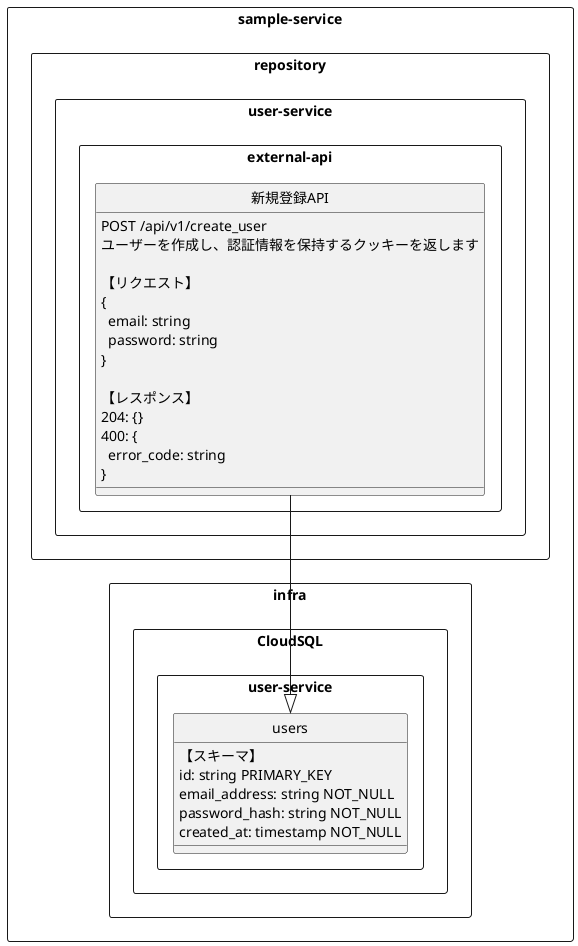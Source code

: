 @startuml
hide circle
rectangle "sample-service" as sample-service {
    rectangle "infra" as sample-service/infra {
        rectangle "CloudSQL" as sample-service/infra/CloudSQL {
            rectangle "user-service" as sample-service/infra/CloudSQL/user-service {
                class "users" as sample-service/infra/CloudSQL/user-service/users {
                    【スキーマ】\nid: string PRIMARY_KEY\nemail_address: string NOT_NULL\npassword_hash: string NOT_NULL\ncreated_at: timestamp NOT_NULL 
                }
            }
        }
    }
    rectangle "repository" as sample-service/repository {
        rectangle "user-service" as sample-service/repository/user-service {
            rectangle "external-api" as sample-service/repository/user-service/external-api {
                class "新規登録API" as sample-service/repository/user-service/external-api/新規登録API {
                    POST /api/v1/create_user\nユーザーを作成し、認証情報を保持するクッキーを返します\n\n【リクエスト】\n{\n  email: string\n  password: string\n}\n\n【レスポンス】\n204: {}\n400: {\n  error_code: string\n}
                }
            }
        }
    }
}
"sample-service/repository/user-service/external-api/新規登録API" --|> "sample-service/infra/CloudSQL/user-service/users"
@enduml
